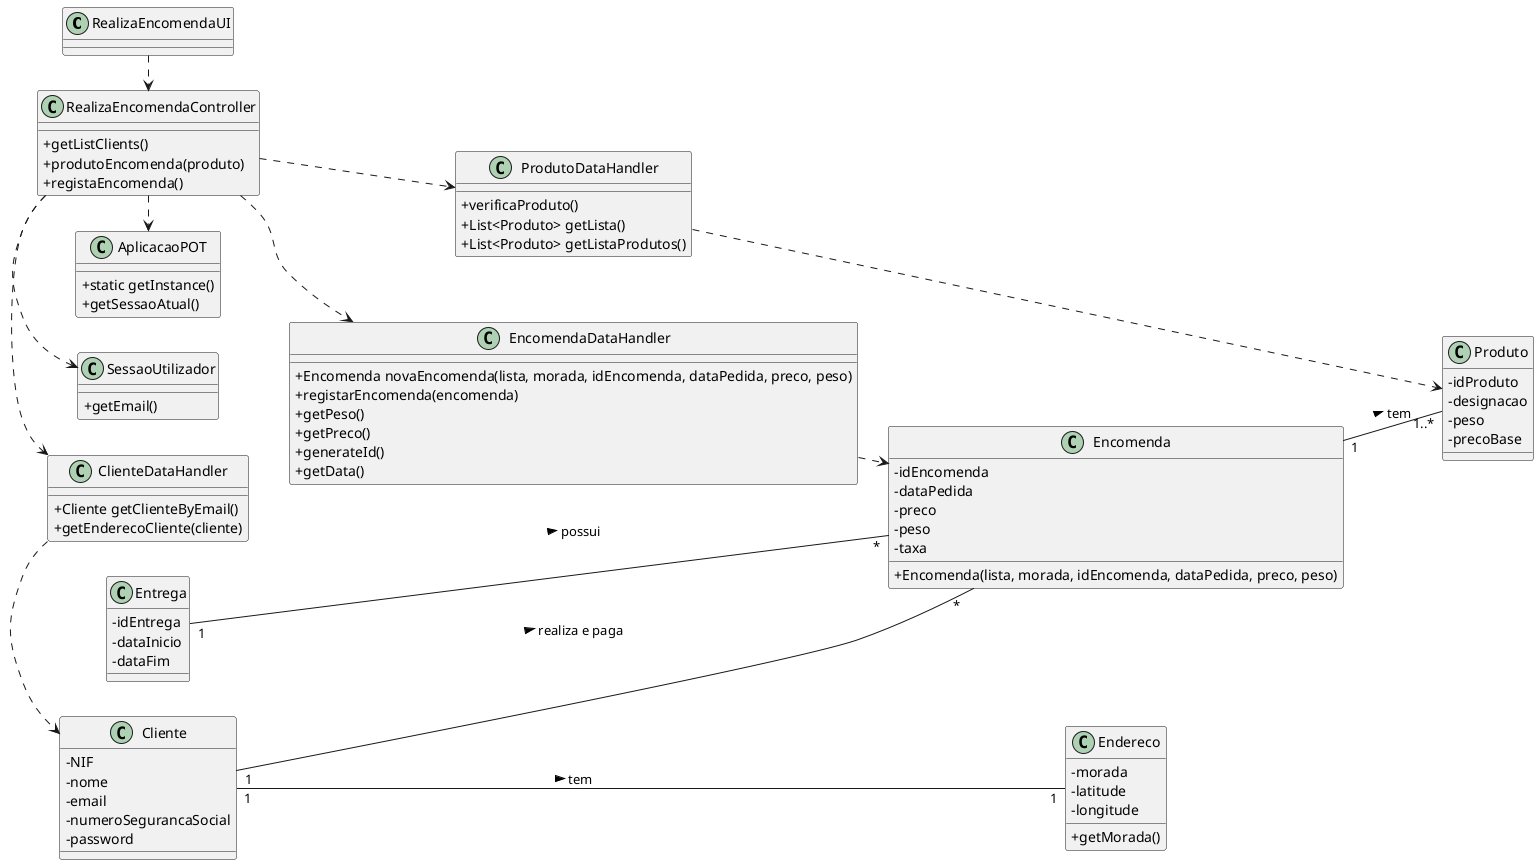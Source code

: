 @startuml
skinparam classAttributeIconSize 0
left to right direction


class RealizaEncomendaUI {
    
}

class RealizaEncomendaController {
    +getListClients()
    +produtoEncomenda(produto)
    +registaEncomenda()
}

class ClienteDataHandler {
    +Cliente getClienteByEmail()
    +getEnderecoCliente(cliente)
}

class ProdutoDataHandler {
    +verificaProduto()
    +List<Produto> getLista()
    +List<Produto> getListaProdutos()
}

class EncomendaDataHandler {
    +Encomenda novaEncomenda(lista, morada, idEncomenda, dataPedida, preco, peso)
    +registarEncomenda(encomenda)
    +getPeso()
    +getPreco()
    +generateId()
    +getData()
}

class AplicacaoPOT
{
  +static getInstance()
  +getSessaoAtual()
}

class SessaoUtilizador
{
  +getEmail()
}



class Entrega {
  -idEntrega
  -dataInicio
  -dataFim
}

class Encomenda {
  -idEncomenda
  -dataPedida
  -preco
  -peso
  -taxa
  +Encomenda(lista, morada, idEncomenda, dataPedida, preco, peso)
}

class Produto {
  -idProduto
  -designacao
  -peso
  -precoBase
}

class Endereco {
  -morada
  -latitude
  -longitude
  +getMorada()
}

class Cliente {
  -NIF
  -nome
  -email
  -numeroSegurancaSocial
  -password
}

RealizaEncomendaUI .> RealizaEncomendaController
RealizaEncomendaController .> SessaoUtilizador
RealizaEncomendaController .> AplicacaoPOT
RealizaEncomendaController .> ClienteDataHandler
RealizaEncomendaController .> ProdutoDataHandler
RealizaEncomendaController .> EncomendaDataHandler

ClienteDataHandler .> Cliente
ProdutoDataHandler .> Produto
EncomendaDataHandler .> Encomenda


Entrega "1" -- "*" Encomenda : possui >
Cliente "1" -- "*" Encomenda: realiza e paga >
Encomenda "1" -- "1..*" Produto: tem >
Cliente "1" -- "1" Endereco: tem >

@enduml


